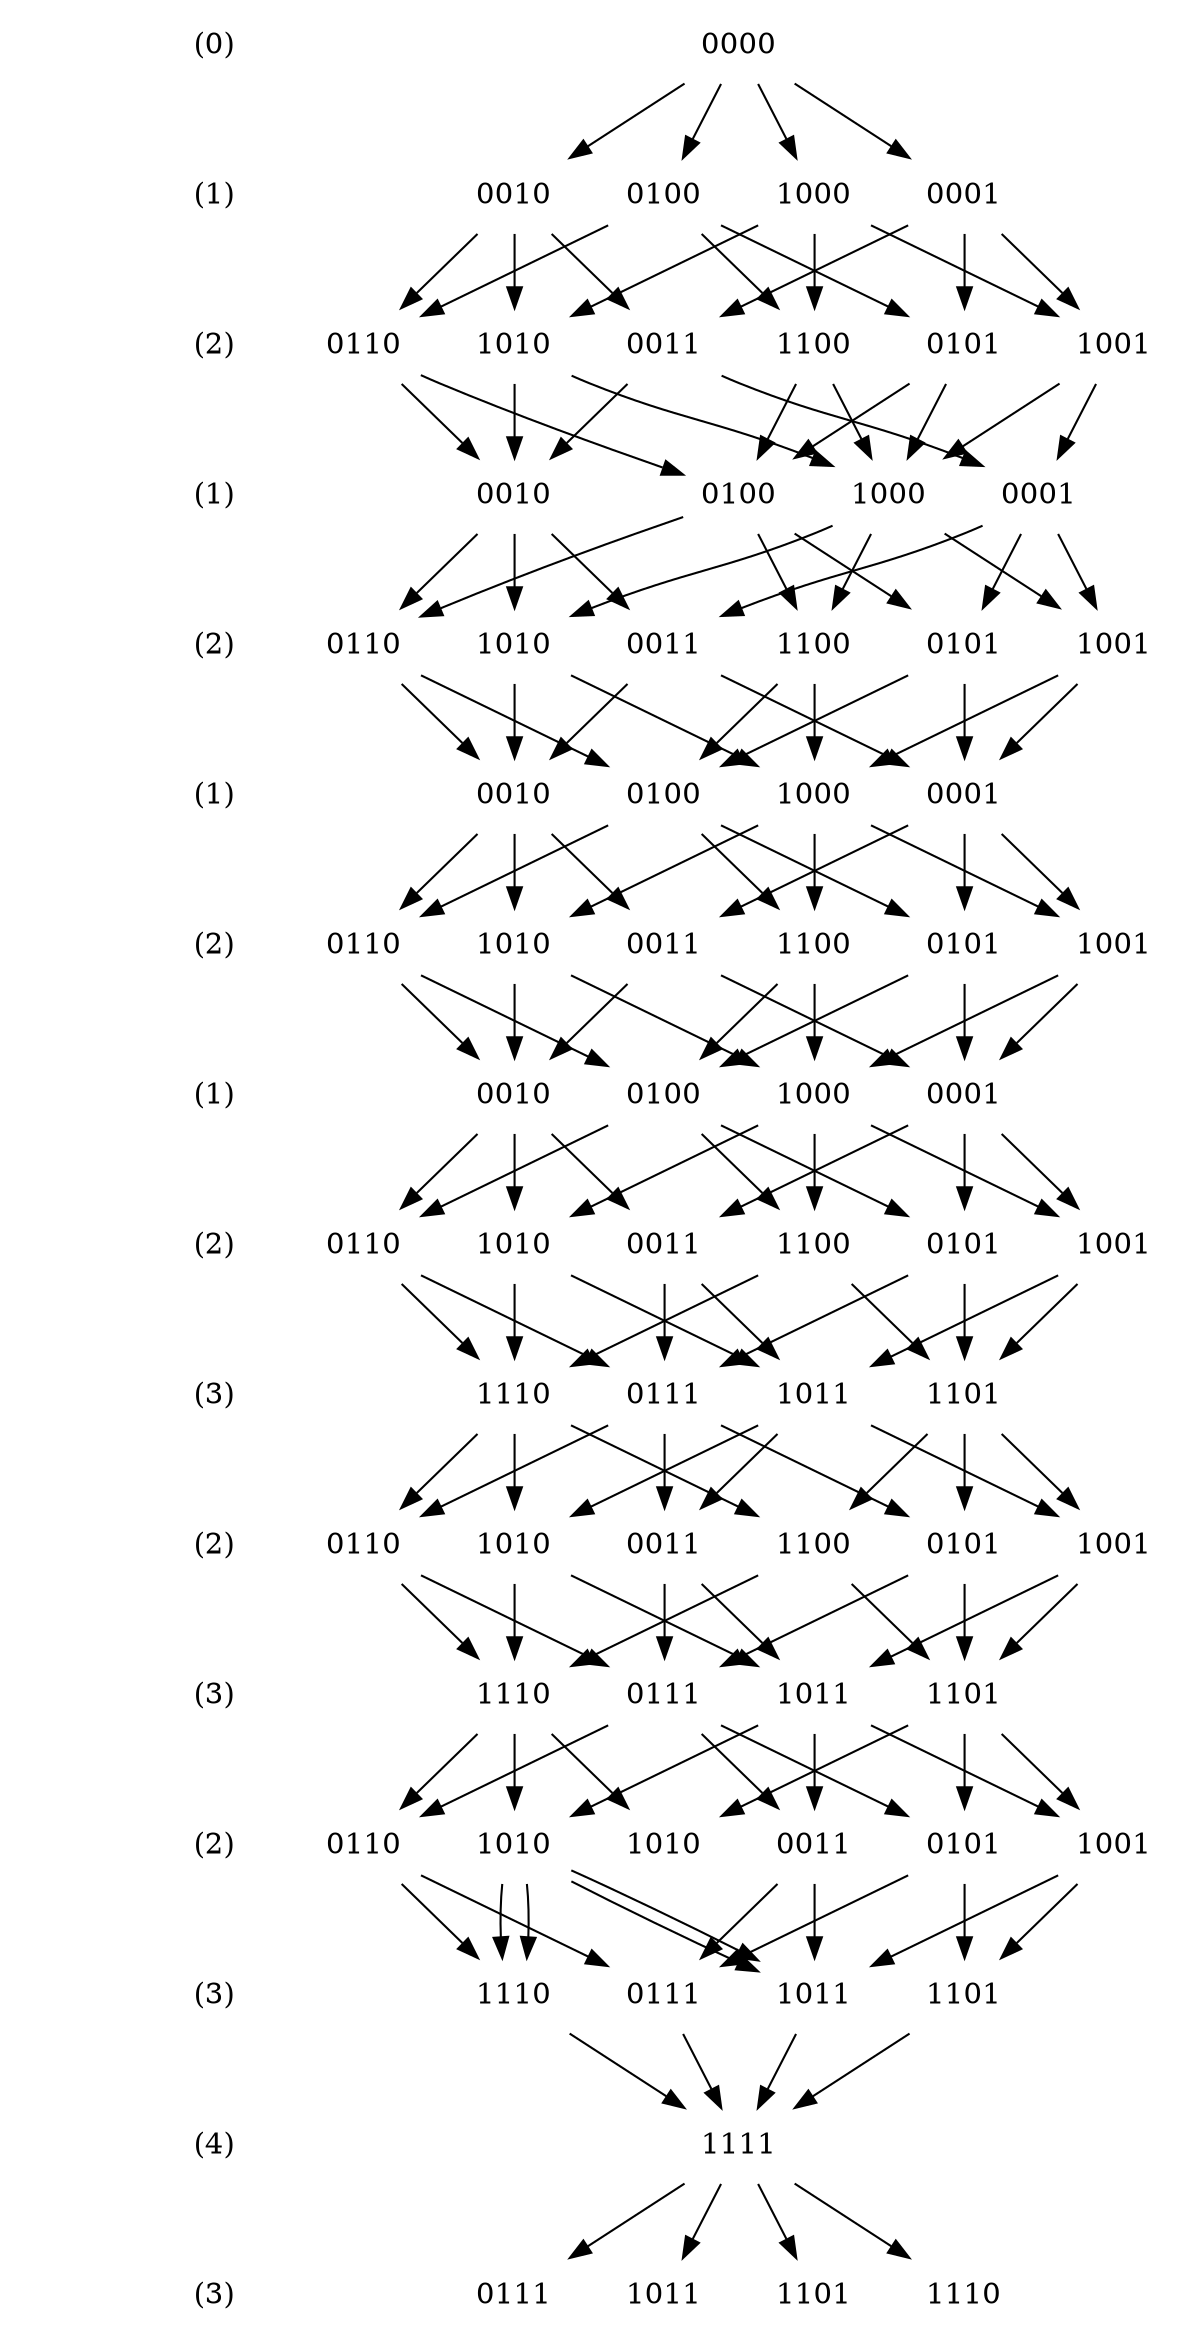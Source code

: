 /*
    dot -T pdf optimal_4.dot -o optimal_4.pdf
*/

digraph optimal_4 {

	node [shape=plaintext]

	"rank0" [label="0"]
	"rank1" [label="1"]
	"rank2" [label="2"]
	"rank3" [label="3"]
	"rank4" [label="4"]
	"rank5" [label="5"]
	"rank6" [label="6"]
	"rank7" [label="7"]
	"rank8" [label="8"]
	"rank9" [label="9"]
	"rank10" [label="10"]
	"rank11" [label="11"]
	"rank12" [label="12"]
	"rank13" [label="13"]
	"rank14" [label="14"]
	"rank15" [label="15"]

	"size0" [label="(0)"]
	"size1" [label="(1)"]
	"size2" [label="(2)"]
	"size3" [label="(1)"]
	"size4" [label="(2)"]
	"size5" [label="(1)"]
	"size6" [label="(2)"]
	"size7" [label="(1)"]
	"size8" [label="(2)"]
	"size9" [label="(3)"]
	"size10" [label="(2)"]
	"size11" [label="(3)"]
	"size12" [label="(2)"]
	"size13" [label="(3)"]
	"size14" [label="(4)"]
	"size15" [label="(3)"]

	edge [style=invis];

	"size0" -> "size1" -> "size2" -> "size3" ->
	"size4" -> "size5" -> "size6" -> "size7" ->
	"size8" -> "size9" -> "size10" -> "size11" ->
	"size12" -> "size13" -> "size14" -> "size15"

	edge [style=solid];

	// node [shape=box]

	{rank=same; "rank0" [style=invis];
		0000
	}

	{rank=same; "rank1" [style=invis];
		0001 0010 0100 1000
	}

	0000->0001;
	0000->0010;
	0000->0100;
	0000->1000;

	{rank=same; "rank2" [style=invis];
		"0011a" [label="0011"];
		"0101a" [label="0101"];
		"0110a" [label="0110"];
		"1100a" [label="1100"];
		"1001a" [label="1001"];
		"1010a" [label="1010"];
	}

	0001->"0011a"; 0001->"0101a"; 0001->"1001a";
	0010->"0011a"; 0010->"0110a"; 0010->"1010a";
	0100->"0101a"; 0100->"0110a"; 0100->"1100a";
	1000->"1001a"; 1000->"1010a"; 1000->"1100a";

	{rank=same; "rank3" [style=invis];
		"0010b" [label="0010"];
		"0001b" [label="0001"];
		"0100b" [label="0100"];
		"0001b" [label="0001"];
		"0100b" [label="0100"];
		"0010b" [label="0010"];
		"1000b" [label="1000"];
		"0001b" [label="0001"];
		"1000b" [label="1000"];
		"0010b" [label="0010"];
		"0100b" [label="0100"];
		"1000b" [label="1000"];
	}

	"0011a"->"0010b"; "0011a"->"0001b";
	"0101a"->"1000b"; "0101a"->"0100b";
	"0110a"->"0100b"; "0110a"->"0010b";
	"1001a"->"1000b"; "1001a"->"0001b";
	"1010a"->"1000b"; "1010a"->"0010b";
	"1100a"->"1000b"; "1100a"->"0100b";

	{rank=same; "rank4" [style=invis];
		"0011c" [label="0011"];
		"0101c" [label="0101"];
		"1001c" [label="1001"];
		"0011c" [label="0011"];
		"0110c" [label="0110"];
		"1010c" [label="1010"];
		"1001c" [label="1001"];
		"1010c" [label="1010"];
		"1100c" [label="1100"];
		"0011c" [label="0011"];
		"0101c" [label="0101"];
		"1001c" [label="1001"];
	}

	"0001b"->"0011c"; "0001b"->"0101c"; "0001b"->"1001c";
	"0010b"->"0011c"; "0010b"->"0110c"; "0010b"->"1010c";
	"1000b"->"1001c"; "1000b"->"1010c"; "1000b"->"1100c";
	"0100b"->"0101c"; "0100b"->"0110c"; "0100b"->"1100c";
	
	{rank=same; "rank5" [style=invis];
		"0010d" [label="0010"];
		"0001d" [label="0001"];
		"1000d" [label="1000"];
		"0001d" [label="0001"];
		"0100d" [label="0100"];
		"0001d" [label="0001"];
		"1000d" [label="1000"];
		"0010d" [label="0010"];
		"0100d" [label="0100"];
		"0010d" [label="0010"];
		"1000d" [label="1000"];
		"0100d" [label="0100"];
	}

	"0011c"->"0010d"; "0011c"->"0001d";
	"1001c"->"1000d"; "1001c"->"0001d";
	"0101c"->"0100d"; "0101c"->"0001d";
	"1010c"->"1000d"; "1010c"->"0010d";
	"0110c"->"0100d"; "0110c"->"0010d";
	"1100c"->"1000d"; "1100c"->"0100d";

	{rank=same; "rank6" [style=invis];
		"1001e" [label="1001"];
		"0101e" [label="0101"];
		"0011e" [label="0011"];
		"1010e" [label="1010"];
		"0110e" [label="0110"];
		"0011e" [label="0011"];
		"1001e" [label="1001"];
		"1010e" [label="1010"];
		"1100e" [label="1100"];
		"1100e" [label="1100"];
		"0110e" [label="0110"];
		"0101e" [label="0101"];
	}

	"0001d"->"1001e"; "0001d"->"0101e"; "0001d"->"0011e";
	"0010d"->"1010e"; "0010d"->"0110e"; "0010d"->"0011e";
	"1000d"->"1001e"; "1000d"->"1010e"; "1000d"->"1100e";
	"0100d"->"1100e"; "0100d"->"0110e"; "0100d"->"0101e";

	{rank=same; "rank7" [style=invis];
		"0001f" [label="0001"];
		"0010f" [label="0010"];
		"0001f" [label="0001"];
		"1000f" [label="1000"];
		"0001f" [label="0001"];
		"0100f" [label="0100"];
		"0010f" [label="0010"];
		"1000f" [label="1000"];
		"0010f" [label="0010"];
		"0100f" [label="0100"];
		"0100f" [label="0100"];
		"1000f" [label="1000"];
	}

	"0011e"->"0001f" "0011e"->"0010f"
	"1001e"->"0001f" "1001e"->"1000f"
	"0101e"->"0001f" "0101e"->"0100f"
	"1010e"->"0010f" "1010e"->"1000f"
	"0110e"->"0010f" "0110e"->"0100f"
	"1100e"->"0100f" "1100e"->"1000f"

	{rank=same; "rank8" [style=invis];
		"1001g" [label="1001"];
		"0101g" [label="0101"];
		"0011g" [label="0011"];
		"1010g" [label="1010"];
		"0110g" [label="0110"];
		"1100g" [label="1100"];
	}

	"0001f"->"1001g"; "0001f"->"0101g"; "0001f"->"0011g";
	"0010f"->"1010g"; "0010f"->"0110g"; "0010f"->"0011g";
	"0100f"->"1100g"; "0100f"->"0110g"; "0100f"->"0101g";
	"1000f"->"1100g"; "1000f"->"1010g"; "1000f"->"1001g";

	{rank=same; "rank9" [style=invis];
		"1011h" [label="1011"];
		"0111h" [label="0111"];
		"1101h" [label="1101"];
		"1110h" [label="1110"];
	}

	"0011g"->"1011h"; "0011g"->"0111h";
	"1001g"->"1101h"; "1001g"->"1011h";
	"0101g"->"1101h"; "0101g"->"0111h";
	"1010g"->"1110h"; "1010g"->"1011h";
	"0110g"->"1110h"; "0110g"->"0111h";
	"1100g"->"1110h"; "1100g"->"1101h";

	{rank=same; "rank10" [style=invis];
		"0011i" [label="0011"];
		"1001i" [label="1001"];
		"1010i" [label="1010"];
		"0011i" [label="0011"];
		"0101i" [label="0101"];
		"0110i" [label="0110"];
		"0101i" [label="0101"];
		"1001i" [label="1001"];
		"1100i" [label="1100"];
		"0110i" [label="0110"];
		"1010i" [label="1010"];
		"1100i" [label="1100"];
	}

	"1011h"->"0011i" "1011h"->"1001i" "1011h"->"1010i"
	"0111h"->"0011i" "0111h"->"0101i" "0111h"->"0110i"
	"1101h"->"0101i" "1101h"->"1001i" "1101h"->"1100i"
	"1110h"->"0110i" "1110h"->"1010i" "1110h"->"1100i"

	{rank=same; "rank11" [style=invis];
		"1011j" [label="1011"];
		"0111j"[label="0111"];
		"1101j" [label="1101"];
		"1011j"[label="1011"];
		"1110j" [label="1110"];
		"1011j"[label="1011"];
		"1101j" [label="1101"];
		"0111j"[label="0111"];
		"1110j" [label="1110"];
		"0111j"[label="0111"];
		"1110j" [label="1110"];
		"1101j"[label="1101"];
	}

	"0011i"->"1011j"; "0011i"->"0111j";
	"1001i"->"1101j"; "1001i"->"1011j";
	"0101i"->"1101j"; "0101i"->"0111j";
	"1010i"->"1110j"; "1010i"->"1011j";
	"0110i"->"1110j"; "0110i"->"0111j";
	"1100i"->"1110j"; "1100i"->"1101j";

	{rank=same; "rank12" [style=invis];
		"0011k" [label="0011"];
		"1001k" [label="1001"];
		"1010k" [label="1010"];
		"0011k" [label="0011"];
		"0101k" [label="0101"];
		"0110k" [label="0101"];
		"0101k" [label="0101"];
		"1001k" [label="1001"];
		"1100k" [label="1001"];
		"0110k" [label="0110"];
		"1010k" [label="1010"];
		"1100k" [label="1010"];
	}

	"1011j"->"0011k"; "1011j"->"1001k"; "1011j"->"1010k";
	"0111j"->"0011k"; "0111j"->"0101k"; "0111j"->"0110k";
	"1101j"->"0101k"; "1101j"->"1001k"; "1101j"->"1100k";
	"1110j"->"0110k"; "1110j"->"1010k"; "1110j"->"1100k";

	{rank=same; "rank13" [style=invis];
		"1011L" [label="1011"];
		"0111L" [label="0111"];
		"1101L" [label="1101"];
		"1011L" [label="1011"];
		"1101L" [label="1101"];
		"0111L" [label="0111"];
		"1110L" [label="1110"];
		"1011L" [label="1011"];
		"1110L" [label="1110"];
		"0111L" [label="0111"];
		"1110L" [label="1110"];
		"1011L" [label="1011"];
	}

	"0011k"->"1011L"; "0011k"->"0111L";
	"1001k"->"1101L"; "1001k"->"1011L";
	"0101k"->"1101L"; "0101k"->"0111L";
	"1010k"->"1110L"; "1010k"->"1011L";
	"0110k"->"1110L"; "0110k"->"0111L";
	"1010k"->"1110L"; "1010k"->"1011L";

	{rank=same; "rank14" [style=invis];
		1111
	}

	"1110L"->1111
	"0111L"->1111
	"1011L"->1111
	"1101L"->1111

	{rank=same; "rank15" [style=invis];
		"0111m" [label="0111"];
		"1011m" [label="1011"];
		"1101m" [label="1101"];
		"1110m" [label="1110"];
	}

	1111->"0111m"
	1111->"1011m"
	1111->"1101m"
	1111->"1110m"

}


